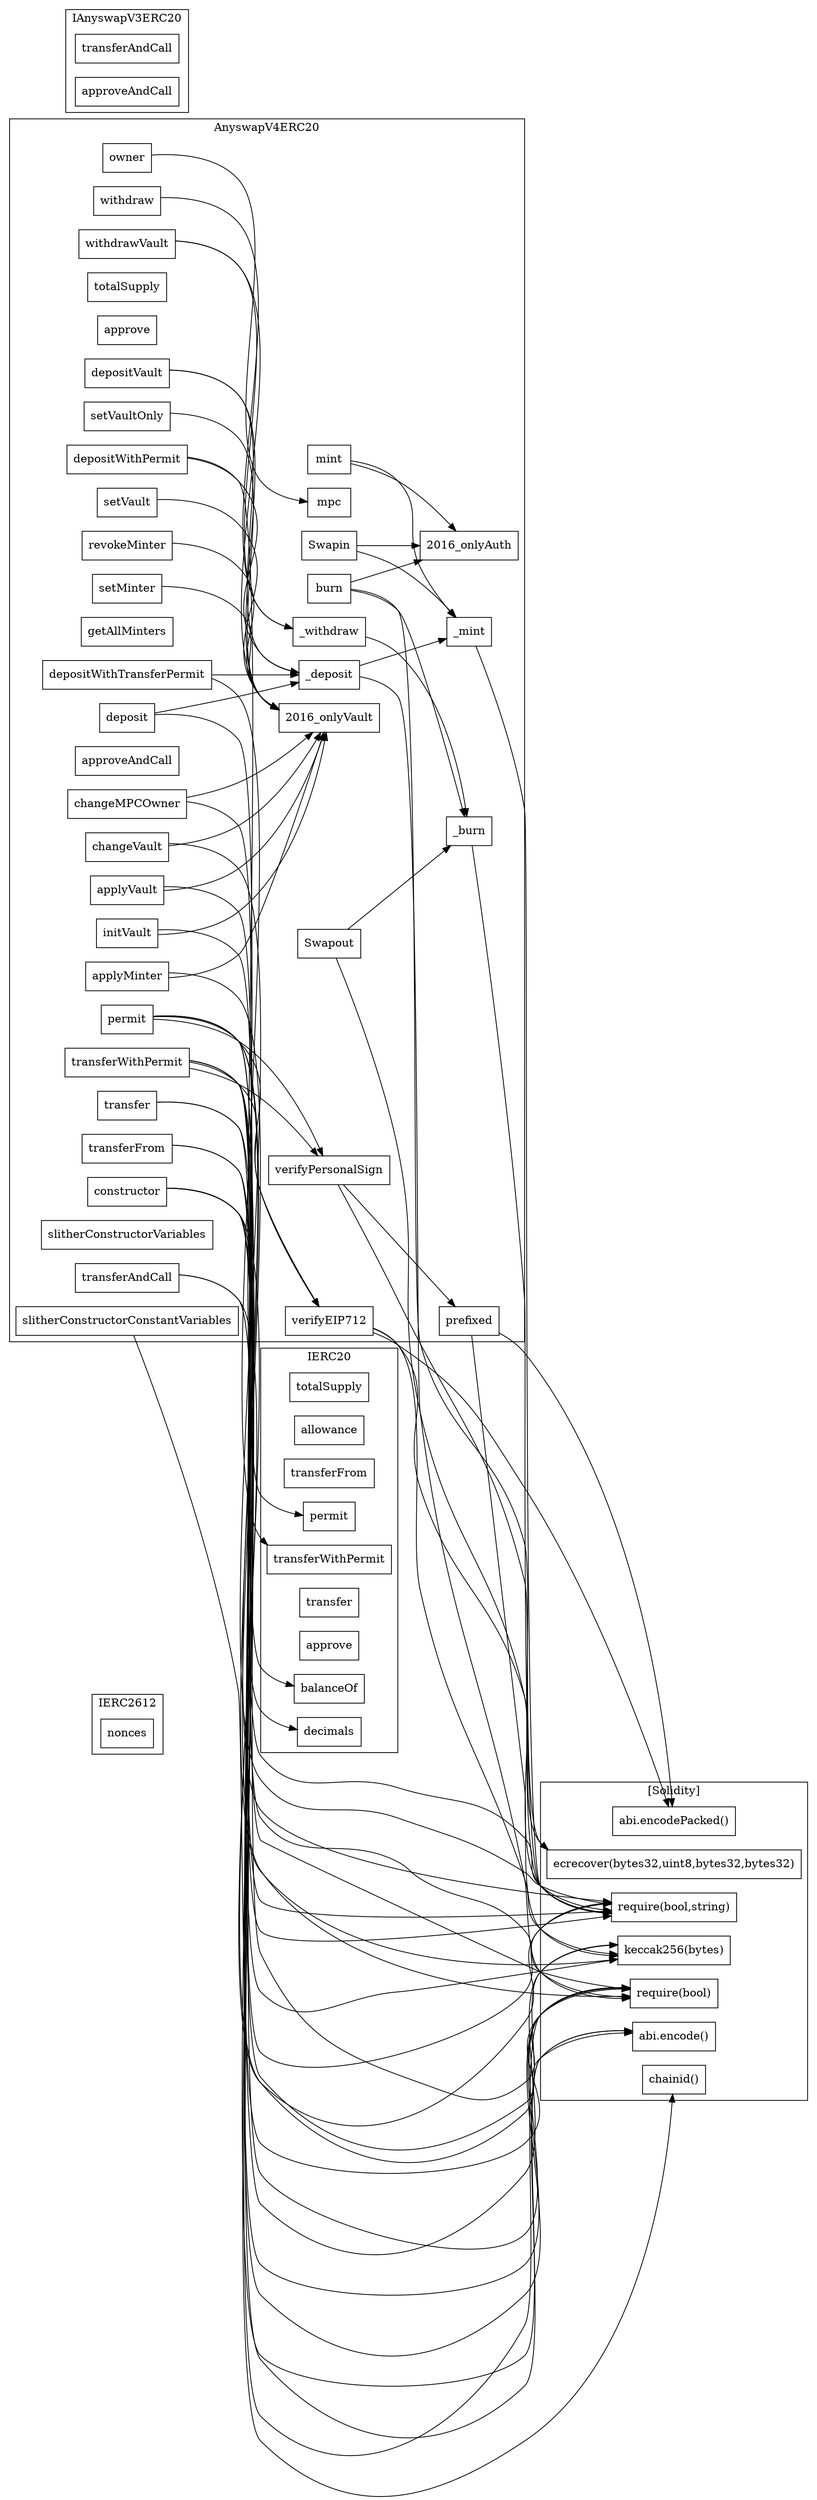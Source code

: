 strict digraph {
rankdir="LR"
node [shape=box]
subgraph cluster_120_IERC2612 {
label = "IERC2612"
"120_nonces" [label="nonces"]
}subgraph cluster_110_IERC20 {
label = "IERC20"
"110_totalSupply" [label="totalSupply"]
"110_allowance" [label="allowance"]
"110_transferFrom" [label="transferFrom"]
"110_permit" [label="permit"]
"110_transferWithPermit" [label="transferWithPermit"]
"110_transfer" [label="transfer"]
"110_approve" [label="approve"]
"110_decimals" [label="decimals"]
"110_balanceOf" [label="balanceOf"]
}subgraph cluster_2016_AnyswapV4ERC20 {
label = "AnyswapV4ERC20"
"2016_burn" [label="burn"]
"2016_constructor" [label="constructor"]
"2016_depositVault" [label="depositVault"]
"2016_owner" [label="owner"]
"2016_totalSupply" [label="totalSupply"]
"2016_prefixed" [label="prefixed"]
"2016_approve" [label="approve"]
"2016_applyMinter" [label="applyMinter"]
"2016_transfer" [label="transfer"]
"2016_depositWithPermit" [label="depositWithPermit"]
"2016__burn" [label="_burn"]
"2016_revokeMinter" [label="revokeMinter"]
"2016_permit" [label="permit"]
"2016_transferFrom" [label="transferFrom"]
"2016_getAllMinters" [label="getAllMinters"]
"2016_depositWithTransferPermit" [label="depositWithTransferPermit"]
"2016_transferWithPermit" [label="transferWithPermit"]
"2016_verifyPersonalSign" [label="verifyPersonalSign"]
"2016_approveAndCall" [label="approveAndCall"]
"2016_transferAndCall" [label="transferAndCall"]
"2016_slitherConstructorConstantVariables" [label="slitherConstructorConstantVariables"]
"2016_mpc" [label="mpc"]
"2016_Swapout" [label="Swapout"]
"2016__withdraw" [label="_withdraw"]
"2016_setMinter" [label="setMinter"]
"2016_changeMPCOwner" [label="changeMPCOwner"]
"2016_withdrawVault" [label="withdrawVault"]
"2016_applyVault" [label="applyVault"]
"2016_withdraw" [label="withdraw"]
"2016_setVaultOnly" [label="setVaultOnly"]
"2016_mint" [label="mint"]
"2016_setVault" [label="setVault"]
"2016_changeVault" [label="changeVault"]
"2016__deposit" [label="_deposit"]
"2016__mint" [label="_mint"]
"2016_slitherConstructorVariables" [label="slitherConstructorVariables"]
"2016_deposit" [label="deposit"]
"2016_verifyEIP712" [label="verifyEIP712"]
"2016_Swapin" [label="Swapin"]
"2016_initVault" [label="initVault"]
"2016_withdraw" -> "2016__withdraw"
"2016_setMinter" -> "2016_onlyVault"
"2016__deposit" -> "2016__mint"
"2016_Swapin" -> "2016__mint"
"2016_depositVault" -> "2016_onlyVault"
"2016_applyVault" -> "2016_onlyVault"
"2016_owner" -> "2016_mpc"
"2016_burn" -> "2016_onlyAuth"
"2016_mint" -> "2016__mint"
"2016_withdrawVault" -> "2016_onlyVault"
"2016_transferWithPermit" -> "2016_verifyEIP712"
"2016_transferWithPermit" -> "2016_verifyPersonalSign"
"2016_applyMinter" -> "2016_onlyVault"
"2016_mint" -> "2016_onlyAuth"
"2016_changeMPCOwner" -> "2016_onlyVault"
"2016_initVault" -> "2016_onlyVault"
"2016_permit" -> "2016_verifyPersonalSign"
"2016__withdraw" -> "2016__burn"
"2016_depositVault" -> "2016__deposit"
"2016_permit" -> "2016_verifyEIP712"
"2016_withdrawVault" -> "2016__withdraw"
"2016_changeVault" -> "2016_onlyVault"
"2016_Swapin" -> "2016_onlyAuth"
"2016_depositWithTransferPermit" -> "2016__deposit"
"2016_Swapout" -> "2016__burn"
"2016_depositWithPermit" -> "2016__deposit"
"2016_setVault" -> "2016_onlyVault"
"2016_setVaultOnly" -> "2016_onlyVault"
"2016_deposit" -> "2016__deposit"
"2016_revokeMinter" -> "2016_onlyVault"
"2016_burn" -> "2016__burn"
"2016_verifyPersonalSign" -> "2016_prefixed"
}subgraph cluster_150_IAnyswapV3ERC20 {
label = "IAnyswapV3ERC20"
"150_transferAndCall" [label="transferAndCall"]
"150_approveAndCall" [label="approveAndCall"]
}subgraph cluster_solidity {
label = "[Solidity]"
"require(bool,string)" 
"require(bool)" 
"abi.encode()" 
"ecrecover(bytes32,uint8,bytes32,bytes32)" 
"abi.encodePacked()" 
"keccak256(bytes)" 
"chainid()" 
"2016_changeMPCOwner" -> "require(bool,string)"
"2016_constructor" -> "require(bool)"
"2016_verifyEIP712" -> "ecrecover(bytes32,uint8,bytes32,bytes32)"
"2016_verifyPersonalSign" -> "ecrecover(bytes32,uint8,bytes32,bytes32)"
"2016_constructor" -> "keccak256(bytes)"
"2016_Swapout" -> "require(bool,string)"
"2016_transferAndCall" -> "require(bool)"
"2016_transfer" -> "require(bool)"
"2016_applyMinter" -> "require(bool)"
"2016__deposit" -> "require(bool)"
"2016_transferWithPermit" -> "keccak256(bytes)"
"2016_constructor" -> "abi.encode()"
"2016_slitherConstructorConstantVariables" -> "keccak256(bytes)"
"2016_verifyEIP712" -> "keccak256(bytes)"
"2016_transferFrom" -> "require(bool)"
"2016_permit" -> "abi.encode()"
"2016_prefixed" -> "keccak256(bytes)"
"2016_transferWithPermit" -> "require(bool,string)"
"2016_applyVault" -> "require(bool)"
"2016_changeVault" -> "require(bool,string)"
"2016_constructor" -> "chainid()"
"2016_prefixed" -> "abi.encodePacked()"
"2016_permit" -> "keccak256(bytes)"
"2016_transferFrom" -> "require(bool,string)"
"2016__burn" -> "require(bool,string)"
"2016_transferWithPermit" -> "require(bool)"
"2016_transferAndCall" -> "require(bool,string)"
"2016_transfer" -> "require(bool,string)"
"2016_verifyEIP712" -> "abi.encodePacked()"
"2016_permit" -> "require(bool)"
"2016_burn" -> "require(bool,string)"
"2016_permit" -> "require(bool,string)"
"2016__mint" -> "require(bool,string)"
"2016_initVault" -> "require(bool)"
"2016_transferWithPermit" -> "abi.encode()"
}"2016_constructor" -> "110_decimals"
"2016_depositWithTransferPermit" -> "110_transferWithPermit"
"2016_deposit" -> "110_balanceOf"
"2016_depositWithPermit" -> "110_permit"
}
